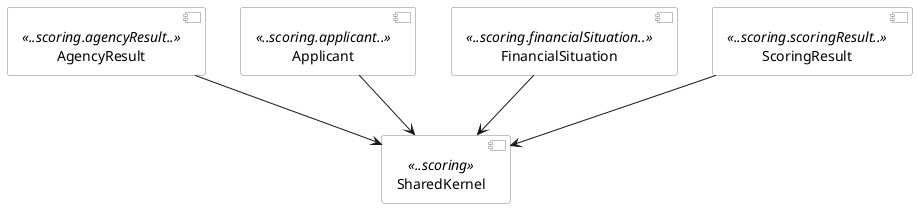 @startuml

skinparam componentStyle uml2
skinparam component {
  BorderColor #grey
  BackgroundColor #white
}

[AgencyResult] <<..scoring.agencyResult..>>
[Applicant] <<..scoring.applicant..>>
[FinancialSituation] <<..scoring.financialSituation..>>
[ScoringResult] <<..scoring.scoringResult..>>
[SharedKernel] <<..scoring>>

[AgencyResult] --> [SharedKernel]
[Applicant] --> [SharedKernel]
[FinancialSituation] --> [SharedKernel]
[ScoringResult] --> [SharedKernel]

@enduml